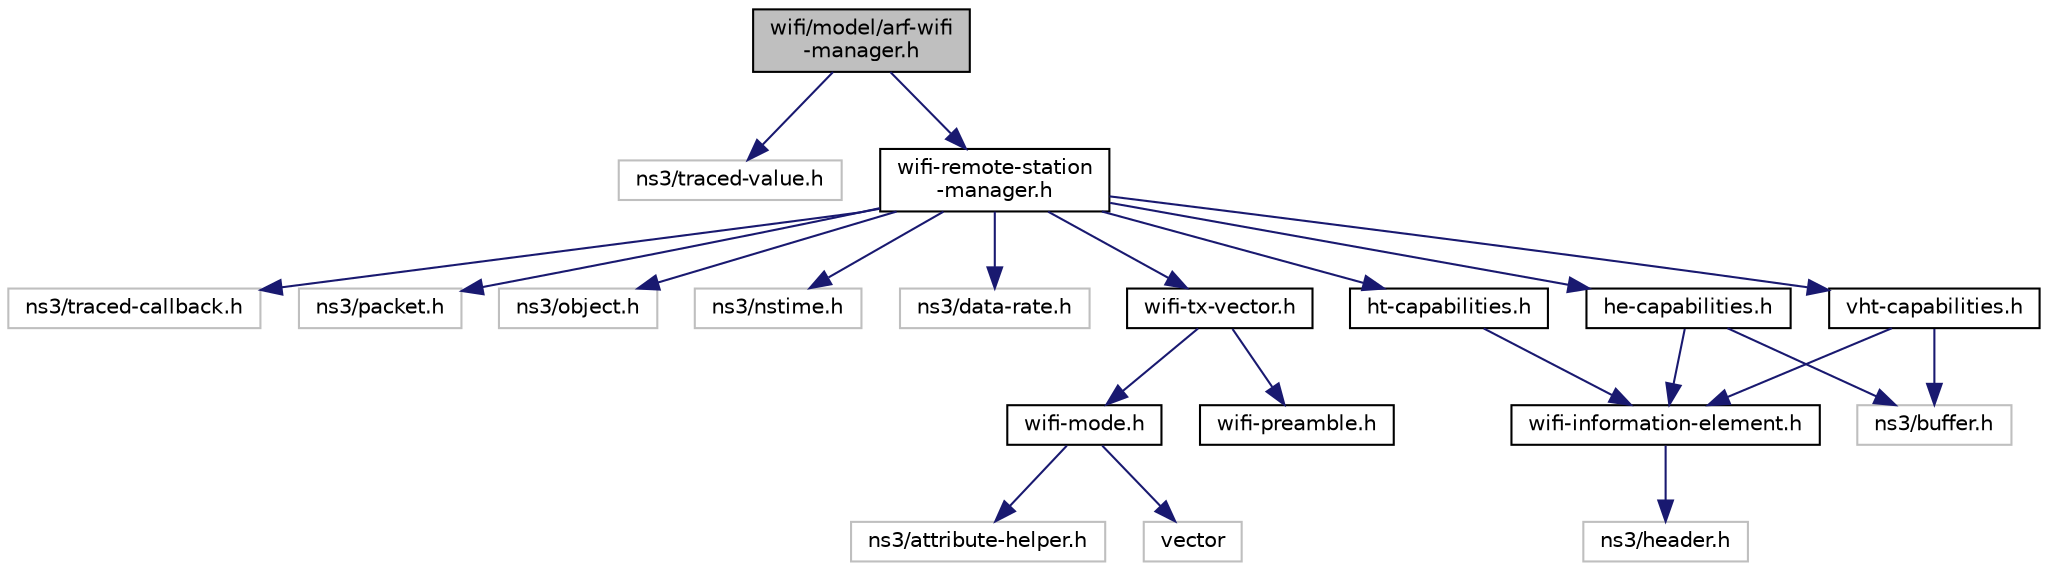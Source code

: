 digraph "wifi/model/arf-wifi-manager.h"
{
  edge [fontname="Helvetica",fontsize="10",labelfontname="Helvetica",labelfontsize="10"];
  node [fontname="Helvetica",fontsize="10",shape=record];
  Node1 [label="wifi/model/arf-wifi\l-manager.h",height=0.2,width=0.4,color="black", fillcolor="grey75", style="filled", fontcolor="black"];
  Node1 -> Node2 [color="midnightblue",fontsize="10",style="solid"];
  Node2 [label="ns3/traced-value.h",height=0.2,width=0.4,color="grey75", fillcolor="white", style="filled"];
  Node1 -> Node3 [color="midnightblue",fontsize="10",style="solid"];
  Node3 [label="wifi-remote-station\l-manager.h",height=0.2,width=0.4,color="black", fillcolor="white", style="filled",URL="$de/db6/wifi-remote-station-manager_8h.html"];
  Node3 -> Node4 [color="midnightblue",fontsize="10",style="solid"];
  Node4 [label="ns3/traced-callback.h",height=0.2,width=0.4,color="grey75", fillcolor="white", style="filled"];
  Node3 -> Node5 [color="midnightblue",fontsize="10",style="solid"];
  Node5 [label="ns3/packet.h",height=0.2,width=0.4,color="grey75", fillcolor="white", style="filled"];
  Node3 -> Node6 [color="midnightblue",fontsize="10",style="solid"];
  Node6 [label="ns3/object.h",height=0.2,width=0.4,color="grey75", fillcolor="white", style="filled"];
  Node3 -> Node7 [color="midnightblue",fontsize="10",style="solid"];
  Node7 [label="ns3/nstime.h",height=0.2,width=0.4,color="grey75", fillcolor="white", style="filled"];
  Node3 -> Node8 [color="midnightblue",fontsize="10",style="solid"];
  Node8 [label="ns3/data-rate.h",height=0.2,width=0.4,color="grey75", fillcolor="white", style="filled"];
  Node3 -> Node9 [color="midnightblue",fontsize="10",style="solid"];
  Node9 [label="wifi-tx-vector.h",height=0.2,width=0.4,color="black", fillcolor="white", style="filled",URL="$d6/d4e/wifi-tx-vector_8h.html"];
  Node9 -> Node10 [color="midnightblue",fontsize="10",style="solid"];
  Node10 [label="wifi-mode.h",height=0.2,width=0.4,color="black", fillcolor="white", style="filled",URL="$d1/d96/wifi-mode_8h.html"];
  Node10 -> Node11 [color="midnightblue",fontsize="10",style="solid"];
  Node11 [label="vector",height=0.2,width=0.4,color="grey75", fillcolor="white", style="filled"];
  Node10 -> Node12 [color="midnightblue",fontsize="10",style="solid"];
  Node12 [label="ns3/attribute-helper.h",height=0.2,width=0.4,color="grey75", fillcolor="white", style="filled"];
  Node9 -> Node13 [color="midnightblue",fontsize="10",style="solid"];
  Node13 [label="wifi-preamble.h",height=0.2,width=0.4,color="black", fillcolor="white", style="filled",URL="$d9/d85/wifi-preamble_8h.html"];
  Node3 -> Node14 [color="midnightblue",fontsize="10",style="solid"];
  Node14 [label="ht-capabilities.h",height=0.2,width=0.4,color="black", fillcolor="white", style="filled",URL="$d6/d3c/ht-capabilities_8h.html"];
  Node14 -> Node15 [color="midnightblue",fontsize="10",style="solid"];
  Node15 [label="wifi-information-element.h",height=0.2,width=0.4,color="black", fillcolor="white", style="filled",URL="$d6/d96/wifi-information-element_8h.html"];
  Node15 -> Node16 [color="midnightblue",fontsize="10",style="solid"];
  Node16 [label="ns3/header.h",height=0.2,width=0.4,color="grey75", fillcolor="white", style="filled"];
  Node3 -> Node17 [color="midnightblue",fontsize="10",style="solid"];
  Node17 [label="vht-capabilities.h",height=0.2,width=0.4,color="black", fillcolor="white", style="filled",URL="$df/d6a/vht-capabilities_8h.html"];
  Node17 -> Node18 [color="midnightblue",fontsize="10",style="solid"];
  Node18 [label="ns3/buffer.h",height=0.2,width=0.4,color="grey75", fillcolor="white", style="filled"];
  Node17 -> Node15 [color="midnightblue",fontsize="10",style="solid"];
  Node3 -> Node19 [color="midnightblue",fontsize="10",style="solid"];
  Node19 [label="he-capabilities.h",height=0.2,width=0.4,color="black", fillcolor="white", style="filled",URL="$db/d47/he-capabilities_8h.html"];
  Node19 -> Node18 [color="midnightblue",fontsize="10",style="solid"];
  Node19 -> Node15 [color="midnightblue",fontsize="10",style="solid"];
}

